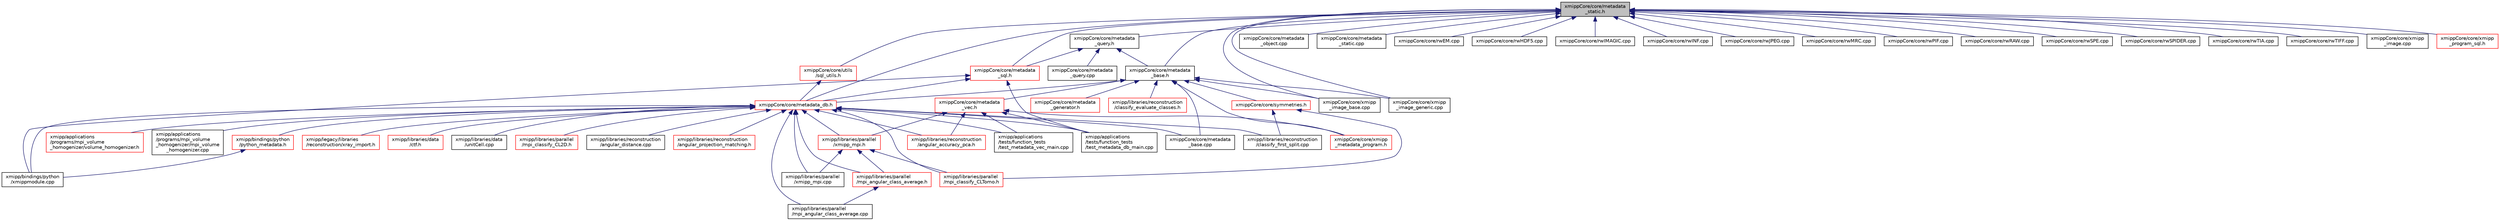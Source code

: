 digraph "xmippCore/core/metadata_static.h"
{
  edge [fontname="Helvetica",fontsize="10",labelfontname="Helvetica",labelfontsize="10"];
  node [fontname="Helvetica",fontsize="10",shape=record];
  Node13 [label="xmippCore/core/metadata\l_static.h",height=0.2,width=0.4,color="black", fillcolor="grey75", style="filled", fontcolor="black"];
  Node13 -> Node14 [dir="back",color="midnightblue",fontsize="10",style="solid",fontname="Helvetica"];
  Node14 [label="xmippCore/core/metadata\l_base.h",height=0.2,width=0.4,color="black", fillcolor="white", style="filled",URL="$metadata__base_8h.html"];
  Node14 -> Node15 [dir="back",color="midnightblue",fontsize="10",style="solid",fontname="Helvetica"];
  Node15 [label="xmipp/libraries/reconstruction\l/classify_evaluate_classes.h",height=0.2,width=0.4,color="red", fillcolor="white", style="filled",URL="$classify__evaluate__classes_8h.html"];
  Node14 -> Node18 [dir="back",color="midnightblue",fontsize="10",style="solid",fontname="Helvetica"];
  Node18 [label="xmippCore/core/metadata\l_vec.h",height=0.2,width=0.4,color="red", fillcolor="white", style="filled",URL="$metadata__vec_8h.html"];
  Node18 -> Node26 [dir="back",color="midnightblue",fontsize="10",style="solid",fontname="Helvetica"];
  Node26 [label="xmipp/applications\l/tests/function_tests\l/test_metadata_db_main.cpp",height=0.2,width=0.4,color="black", fillcolor="white", style="filled",URL="$test__metadata__db__main_8cpp.html"];
  Node18 -> Node27 [dir="back",color="midnightblue",fontsize="10",style="solid",fontname="Helvetica"];
  Node27 [label="xmipp/applications\l/tests/function_tests\l/test_metadata_vec_main.cpp",height=0.2,width=0.4,color="black", fillcolor="white", style="filled",URL="$test__metadata__vec__main_8cpp.html"];
  Node18 -> Node148 [dir="back",color="midnightblue",fontsize="10",style="solid",fontname="Helvetica"];
  Node148 [label="xmipp/libraries/parallel\l/xmipp_mpi.h",height=0.2,width=0.4,color="red", fillcolor="white", style="filled",URL="$xmipp__mpi_8h.html"];
  Node148 -> Node177 [dir="back",color="midnightblue",fontsize="10",style="solid",fontname="Helvetica"];
  Node177 [label="xmipp/libraries/parallel\l/mpi_angular_class_average.h",height=0.2,width=0.4,color="red", fillcolor="white", style="filled",URL="$mpi__angular__class__average_8h.html"];
  Node177 -> Node179 [dir="back",color="midnightblue",fontsize="10",style="solid",fontname="Helvetica"];
  Node179 [label="xmipp/libraries/parallel\l/mpi_angular_class_average.cpp",height=0.2,width=0.4,color="black", fillcolor="white", style="filled",URL="$mpi__angular__class__average_8cpp.html"];
  Node148 -> Node190 [dir="back",color="midnightblue",fontsize="10",style="solid",fontname="Helvetica"];
  Node190 [label="xmipp/libraries/parallel\l/mpi_classify_CLTomo.h",height=0.2,width=0.4,color="red", fillcolor="white", style="filled",URL="$mpi__classify__CLTomo_8h.html"];
  Node148 -> Node250 [dir="back",color="midnightblue",fontsize="10",style="solid",fontname="Helvetica"];
  Node250 [label="xmipp/libraries/parallel\l/xmipp_mpi.cpp",height=0.2,width=0.4,color="black", fillcolor="white", style="filled",URL="$xmipp__mpi_8cpp.html"];
  Node18 -> Node261 [dir="back",color="midnightblue",fontsize="10",style="solid",fontname="Helvetica"];
  Node261 [label="xmipp/libraries/reconstruction\l/angular_accuracy_pca.h",height=0.2,width=0.4,color="red", fillcolor="white", style="filled",URL="$angular__accuracy__pca_8h.html"];
  Node18 -> Node455 [dir="back",color="midnightblue",fontsize="10",style="solid",fontname="Helvetica"];
  Node455 [label="xmippCore/core/xmipp\l_metadata_program.h",height=0.2,width=0.4,color="red", fillcolor="white", style="filled",URL="$xmipp__metadata__program_8h.html"];
  Node14 -> Node608 [dir="back",color="midnightblue",fontsize="10",style="solid",fontname="Helvetica"];
  Node608 [label="xmippCore/core/metadata_db.h",height=0.2,width=0.4,color="red", fillcolor="white", style="filled",URL="$metadata__db_8h.html"];
  Node608 -> Node609 [dir="back",color="midnightblue",fontsize="10",style="solid",fontname="Helvetica"];
  Node609 [label="xmipp/applications\l/programs/mpi_volume\l_homogenizer/volume_homogenizer.h",height=0.2,width=0.4,color="red", fillcolor="white", style="filled",URL="$volume__homogenizer_8h.html"];
  Node608 -> Node164 [dir="back",color="midnightblue",fontsize="10",style="solid",fontname="Helvetica"];
  Node164 [label="xmipp/applications\l/programs/mpi_volume\l_homogenizer/mpi_volume\l_homogenizer.cpp",height=0.2,width=0.4,color="black", fillcolor="white", style="filled",URL="$mpi__volume__homogenizer_8cpp.html"];
  Node608 -> Node26 [dir="back",color="midnightblue",fontsize="10",style="solid",fontname="Helvetica"];
  Node608 -> Node27 [dir="back",color="midnightblue",fontsize="10",style="solid",fontname="Helvetica"];
  Node608 -> Node611 [dir="back",color="midnightblue",fontsize="10",style="solid",fontname="Helvetica"];
  Node611 [label="xmipp/bindings/python\l/python_metadata.h",height=0.2,width=0.4,color="red", fillcolor="white", style="filled",URL="$python__metadata_8h.html"];
  Node611 -> Node378 [dir="back",color="midnightblue",fontsize="10",style="solid",fontname="Helvetica"];
  Node378 [label="xmipp/bindings/python\l/xmippmodule.cpp",height=0.2,width=0.4,color="black", fillcolor="white", style="filled",URL="$xmippmodule_8cpp.html"];
  Node608 -> Node378 [dir="back",color="midnightblue",fontsize="10",style="solid",fontname="Helvetica"];
  Node608 -> Node616 [dir="back",color="midnightblue",fontsize="10",style="solid",fontname="Helvetica"];
  Node616 [label="xmipp/legacy/libraries\l/reconstruction/xray_import.h",height=0.2,width=0.4,color="red", fillcolor="white", style="filled",URL="$xray__import_8h.html"];
  Node608 -> Node618 [dir="back",color="midnightblue",fontsize="10",style="solid",fontname="Helvetica"];
  Node618 [label="xmipp/libraries/data\l/ctf.h",height=0.2,width=0.4,color="red", fillcolor="white", style="filled",URL="$ctf_8h.html"];
  Node608 -> Node648 [dir="back",color="midnightblue",fontsize="10",style="solid",fontname="Helvetica"];
  Node648 [label="xmipp/libraries/data\l/unitCell.cpp",height=0.2,width=0.4,color="black", fillcolor="white", style="filled",URL="$unitCell_8cpp.html"];
  Node608 -> Node177 [dir="back",color="midnightblue",fontsize="10",style="solid",fontname="Helvetica"];
  Node608 -> Node179 [dir="back",color="midnightblue",fontsize="10",style="solid",fontname="Helvetica"];
  Node608 -> Node649 [dir="back",color="midnightblue",fontsize="10",style="solid",fontname="Helvetica"];
  Node649 [label="xmipp/libraries/parallel\l/mpi_classify_CL2D.h",height=0.2,width=0.4,color="red", fillcolor="white", style="filled",URL="$mpi__classify__CL2D_8h.html"];
  Node608 -> Node148 [dir="back",color="midnightblue",fontsize="10",style="solid",fontname="Helvetica"];
  Node608 -> Node190 [dir="back",color="midnightblue",fontsize="10",style="solid",fontname="Helvetica"];
  Node608 -> Node250 [dir="back",color="midnightblue",fontsize="10",style="solid",fontname="Helvetica"];
  Node608 -> Node261 [dir="back",color="midnightblue",fontsize="10",style="solid",fontname="Helvetica"];
  Node608 -> Node278 [dir="back",color="midnightblue",fontsize="10",style="solid",fontname="Helvetica"];
  Node278 [label="xmipp/libraries/reconstruction\l/angular_distance.cpp",height=0.2,width=0.4,color="black", fillcolor="white", style="filled",URL="$angular__distance_8cpp.html"];
  Node608 -> Node651 [dir="back",color="midnightblue",fontsize="10",style="solid",fontname="Helvetica"];
  Node651 [label="xmipp/libraries/reconstruction\l/angular_projection_matching.h",height=0.2,width=0.4,color="red", fillcolor="white", style="filled",URL="$angular__projection__matching_8h.html"];
  Node608 -> Node492 [dir="back",color="midnightblue",fontsize="10",style="solid",fontname="Helvetica"];
  Node492 [label="xmipp/libraries/reconstruction\l/classify_first_split.cpp",height=0.2,width=0.4,color="black", fillcolor="white", style="filled",URL="$classify__first__split_8cpp.html"];
  Node608 -> Node662 [dir="back",color="midnightblue",fontsize="10",style="solid",fontname="Helvetica"];
  Node662 [label="xmippCore/core/metadata\l_base.cpp",height=0.2,width=0.4,color="black", fillcolor="white", style="filled",URL="$metadata__base_8cpp.html"];
  Node14 -> Node665 [dir="back",color="midnightblue",fontsize="10",style="solid",fontname="Helvetica"];
  Node665 [label="xmippCore/core/symmetries.h",height=0.2,width=0.4,color="red", fillcolor="white", style="filled",URL="$ore_2core_2symmetries_8h.html"];
  Node665 -> Node190 [dir="back",color="midnightblue",fontsize="10",style="solid",fontname="Helvetica"];
  Node665 -> Node492 [dir="back",color="midnightblue",fontsize="10",style="solid",fontname="Helvetica"];
  Node14 -> Node662 [dir="back",color="midnightblue",fontsize="10",style="solid",fontname="Helvetica"];
  Node14 -> Node678 [dir="back",color="midnightblue",fontsize="10",style="solid",fontname="Helvetica"];
  Node678 [label="xmippCore/core/metadata\l_generator.h",height=0.2,width=0.4,color="red", fillcolor="white", style="filled",URL="$metadata__generator_8h.html"];
  Node14 -> Node680 [dir="back",color="midnightblue",fontsize="10",style="solid",fontname="Helvetica"];
  Node680 [label="xmippCore/core/xmipp\l_image_base.cpp",height=0.2,width=0.4,color="black", fillcolor="white", style="filled",URL="$xmipp__image__base_8cpp.html"];
  Node14 -> Node681 [dir="back",color="midnightblue",fontsize="10",style="solid",fontname="Helvetica"];
  Node681 [label="xmippCore/core/xmipp\l_image_generic.cpp",height=0.2,width=0.4,color="black", fillcolor="white", style="filled",URL="$xmipp__image__generic_8cpp.html"];
  Node14 -> Node455 [dir="back",color="midnightblue",fontsize="10",style="solid",fontname="Helvetica"];
  Node13 -> Node682 [dir="back",color="midnightblue",fontsize="10",style="solid",fontname="Helvetica"];
  Node682 [label="xmippCore/core/metadata\l_query.h",height=0.2,width=0.4,color="black", fillcolor="white", style="filled",URL="$metadata__query_8h.html"];
  Node682 -> Node14 [dir="back",color="midnightblue",fontsize="10",style="solid",fontname="Helvetica"];
  Node682 -> Node683 [dir="back",color="midnightblue",fontsize="10",style="solid",fontname="Helvetica"];
  Node683 [label="xmippCore/core/metadata\l_sql.h",height=0.2,width=0.4,color="red", fillcolor="white", style="filled",URL="$metadata__sql_8h.html"];
  Node683 -> Node26 [dir="back",color="midnightblue",fontsize="10",style="solid",fontname="Helvetica"];
  Node683 -> Node378 [dir="back",color="midnightblue",fontsize="10",style="solid",fontname="Helvetica"];
  Node683 -> Node608 [dir="back",color="midnightblue",fontsize="10",style="solid",fontname="Helvetica"];
  Node682 -> Node685 [dir="back",color="midnightblue",fontsize="10",style="solid",fontname="Helvetica"];
  Node685 [label="xmippCore/core/metadata\l_query.cpp",height=0.2,width=0.4,color="black", fillcolor="white", style="filled",URL="$metadata__query_8cpp.html"];
  Node13 -> Node608 [dir="back",color="midnightblue",fontsize="10",style="solid",fontname="Helvetica"];
  Node13 -> Node683 [dir="back",color="midnightblue",fontsize="10",style="solid",fontname="Helvetica"];
  Node13 -> Node686 [dir="back",color="midnightblue",fontsize="10",style="solid",fontname="Helvetica"];
  Node686 [label="xmippCore/core/utils\l/sql_utils.h",height=0.2,width=0.4,color="red", fillcolor="white", style="filled",URL="$sql__utils_8h.html"];
  Node686 -> Node608 [dir="back",color="midnightblue",fontsize="10",style="solid",fontname="Helvetica"];
  Node13 -> Node688 [dir="back",color="midnightblue",fontsize="10",style="solid",fontname="Helvetica"];
  Node688 [label="xmippCore/core/metadata\l_object.cpp",height=0.2,width=0.4,color="black", fillcolor="white", style="filled",URL="$metadata__object_8cpp.html"];
  Node13 -> Node689 [dir="back",color="midnightblue",fontsize="10",style="solid",fontname="Helvetica"];
  Node689 [label="xmippCore/core/metadata\l_static.cpp",height=0.2,width=0.4,color="black", fillcolor="white", style="filled",URL="$metadata__static_8cpp.html"];
  Node13 -> Node690 [dir="back",color="midnightblue",fontsize="10",style="solid",fontname="Helvetica"];
  Node690 [label="xmippCore/core/rwEM.cpp",height=0.2,width=0.4,color="black", fillcolor="white", style="filled",URL="$rwEM_8cpp.html"];
  Node13 -> Node691 [dir="back",color="midnightblue",fontsize="10",style="solid",fontname="Helvetica"];
  Node691 [label="xmippCore/core/rwHDF5.cpp",height=0.2,width=0.4,color="black", fillcolor="white", style="filled",URL="$rwHDF5_8cpp.html"];
  Node13 -> Node692 [dir="back",color="midnightblue",fontsize="10",style="solid",fontname="Helvetica"];
  Node692 [label="xmippCore/core/rwIMAGIC.cpp",height=0.2,width=0.4,color="black", fillcolor="white", style="filled",URL="$rwIMAGIC_8cpp.html"];
  Node13 -> Node693 [dir="back",color="midnightblue",fontsize="10",style="solid",fontname="Helvetica"];
  Node693 [label="xmippCore/core/rwINF.cpp",height=0.2,width=0.4,color="black", fillcolor="white", style="filled",URL="$rwINF_8cpp.html"];
  Node13 -> Node694 [dir="back",color="midnightblue",fontsize="10",style="solid",fontname="Helvetica"];
  Node694 [label="xmippCore/core/rwJPEG.cpp",height=0.2,width=0.4,color="black", fillcolor="white", style="filled",URL="$rwJPEG_8cpp.html"];
  Node13 -> Node695 [dir="back",color="midnightblue",fontsize="10",style="solid",fontname="Helvetica"];
  Node695 [label="xmippCore/core/rwMRC.cpp",height=0.2,width=0.4,color="black", fillcolor="white", style="filled",URL="$rwMRC_8cpp.html"];
  Node13 -> Node696 [dir="back",color="midnightblue",fontsize="10",style="solid",fontname="Helvetica"];
  Node696 [label="xmippCore/core/rwPIF.cpp",height=0.2,width=0.4,color="black", fillcolor="white", style="filled",URL="$rwPIF_8cpp.html"];
  Node13 -> Node697 [dir="back",color="midnightblue",fontsize="10",style="solid",fontname="Helvetica"];
  Node697 [label="xmippCore/core/rwRAW.cpp",height=0.2,width=0.4,color="black", fillcolor="white", style="filled",URL="$rwRAW_8cpp.html"];
  Node13 -> Node698 [dir="back",color="midnightblue",fontsize="10",style="solid",fontname="Helvetica"];
  Node698 [label="xmippCore/core/rwSPE.cpp",height=0.2,width=0.4,color="black", fillcolor="white", style="filled",URL="$rwSPE_8cpp.html"];
  Node13 -> Node699 [dir="back",color="midnightblue",fontsize="10",style="solid",fontname="Helvetica"];
  Node699 [label="xmippCore/core/rwSPIDER.cpp",height=0.2,width=0.4,color="black", fillcolor="white", style="filled",URL="$rwSPIDER_8cpp.html"];
  Node13 -> Node700 [dir="back",color="midnightblue",fontsize="10",style="solid",fontname="Helvetica"];
  Node700 [label="xmippCore/core/rwTIA.cpp",height=0.2,width=0.4,color="black", fillcolor="white", style="filled",URL="$rwTIA_8cpp.html"];
  Node13 -> Node701 [dir="back",color="midnightblue",fontsize="10",style="solid",fontname="Helvetica"];
  Node701 [label="xmippCore/core/rwTIFF.cpp",height=0.2,width=0.4,color="black", fillcolor="white", style="filled",URL="$rwTIFF_8cpp.html"];
  Node13 -> Node702 [dir="back",color="midnightblue",fontsize="10",style="solid",fontname="Helvetica"];
  Node702 [label="xmippCore/core/xmipp\l_image.cpp",height=0.2,width=0.4,color="black", fillcolor="white", style="filled",URL="$xmipp__image_8cpp.html"];
  Node13 -> Node680 [dir="back",color="midnightblue",fontsize="10",style="solid",fontname="Helvetica"];
  Node13 -> Node681 [dir="back",color="midnightblue",fontsize="10",style="solid",fontname="Helvetica"];
  Node13 -> Node703 [dir="back",color="midnightblue",fontsize="10",style="solid",fontname="Helvetica"];
  Node703 [label="xmippCore/core/xmipp\l_program_sql.h",height=0.2,width=0.4,color="red", fillcolor="white", style="filled",URL="$xmipp__program__sql_8h.html"];
}

